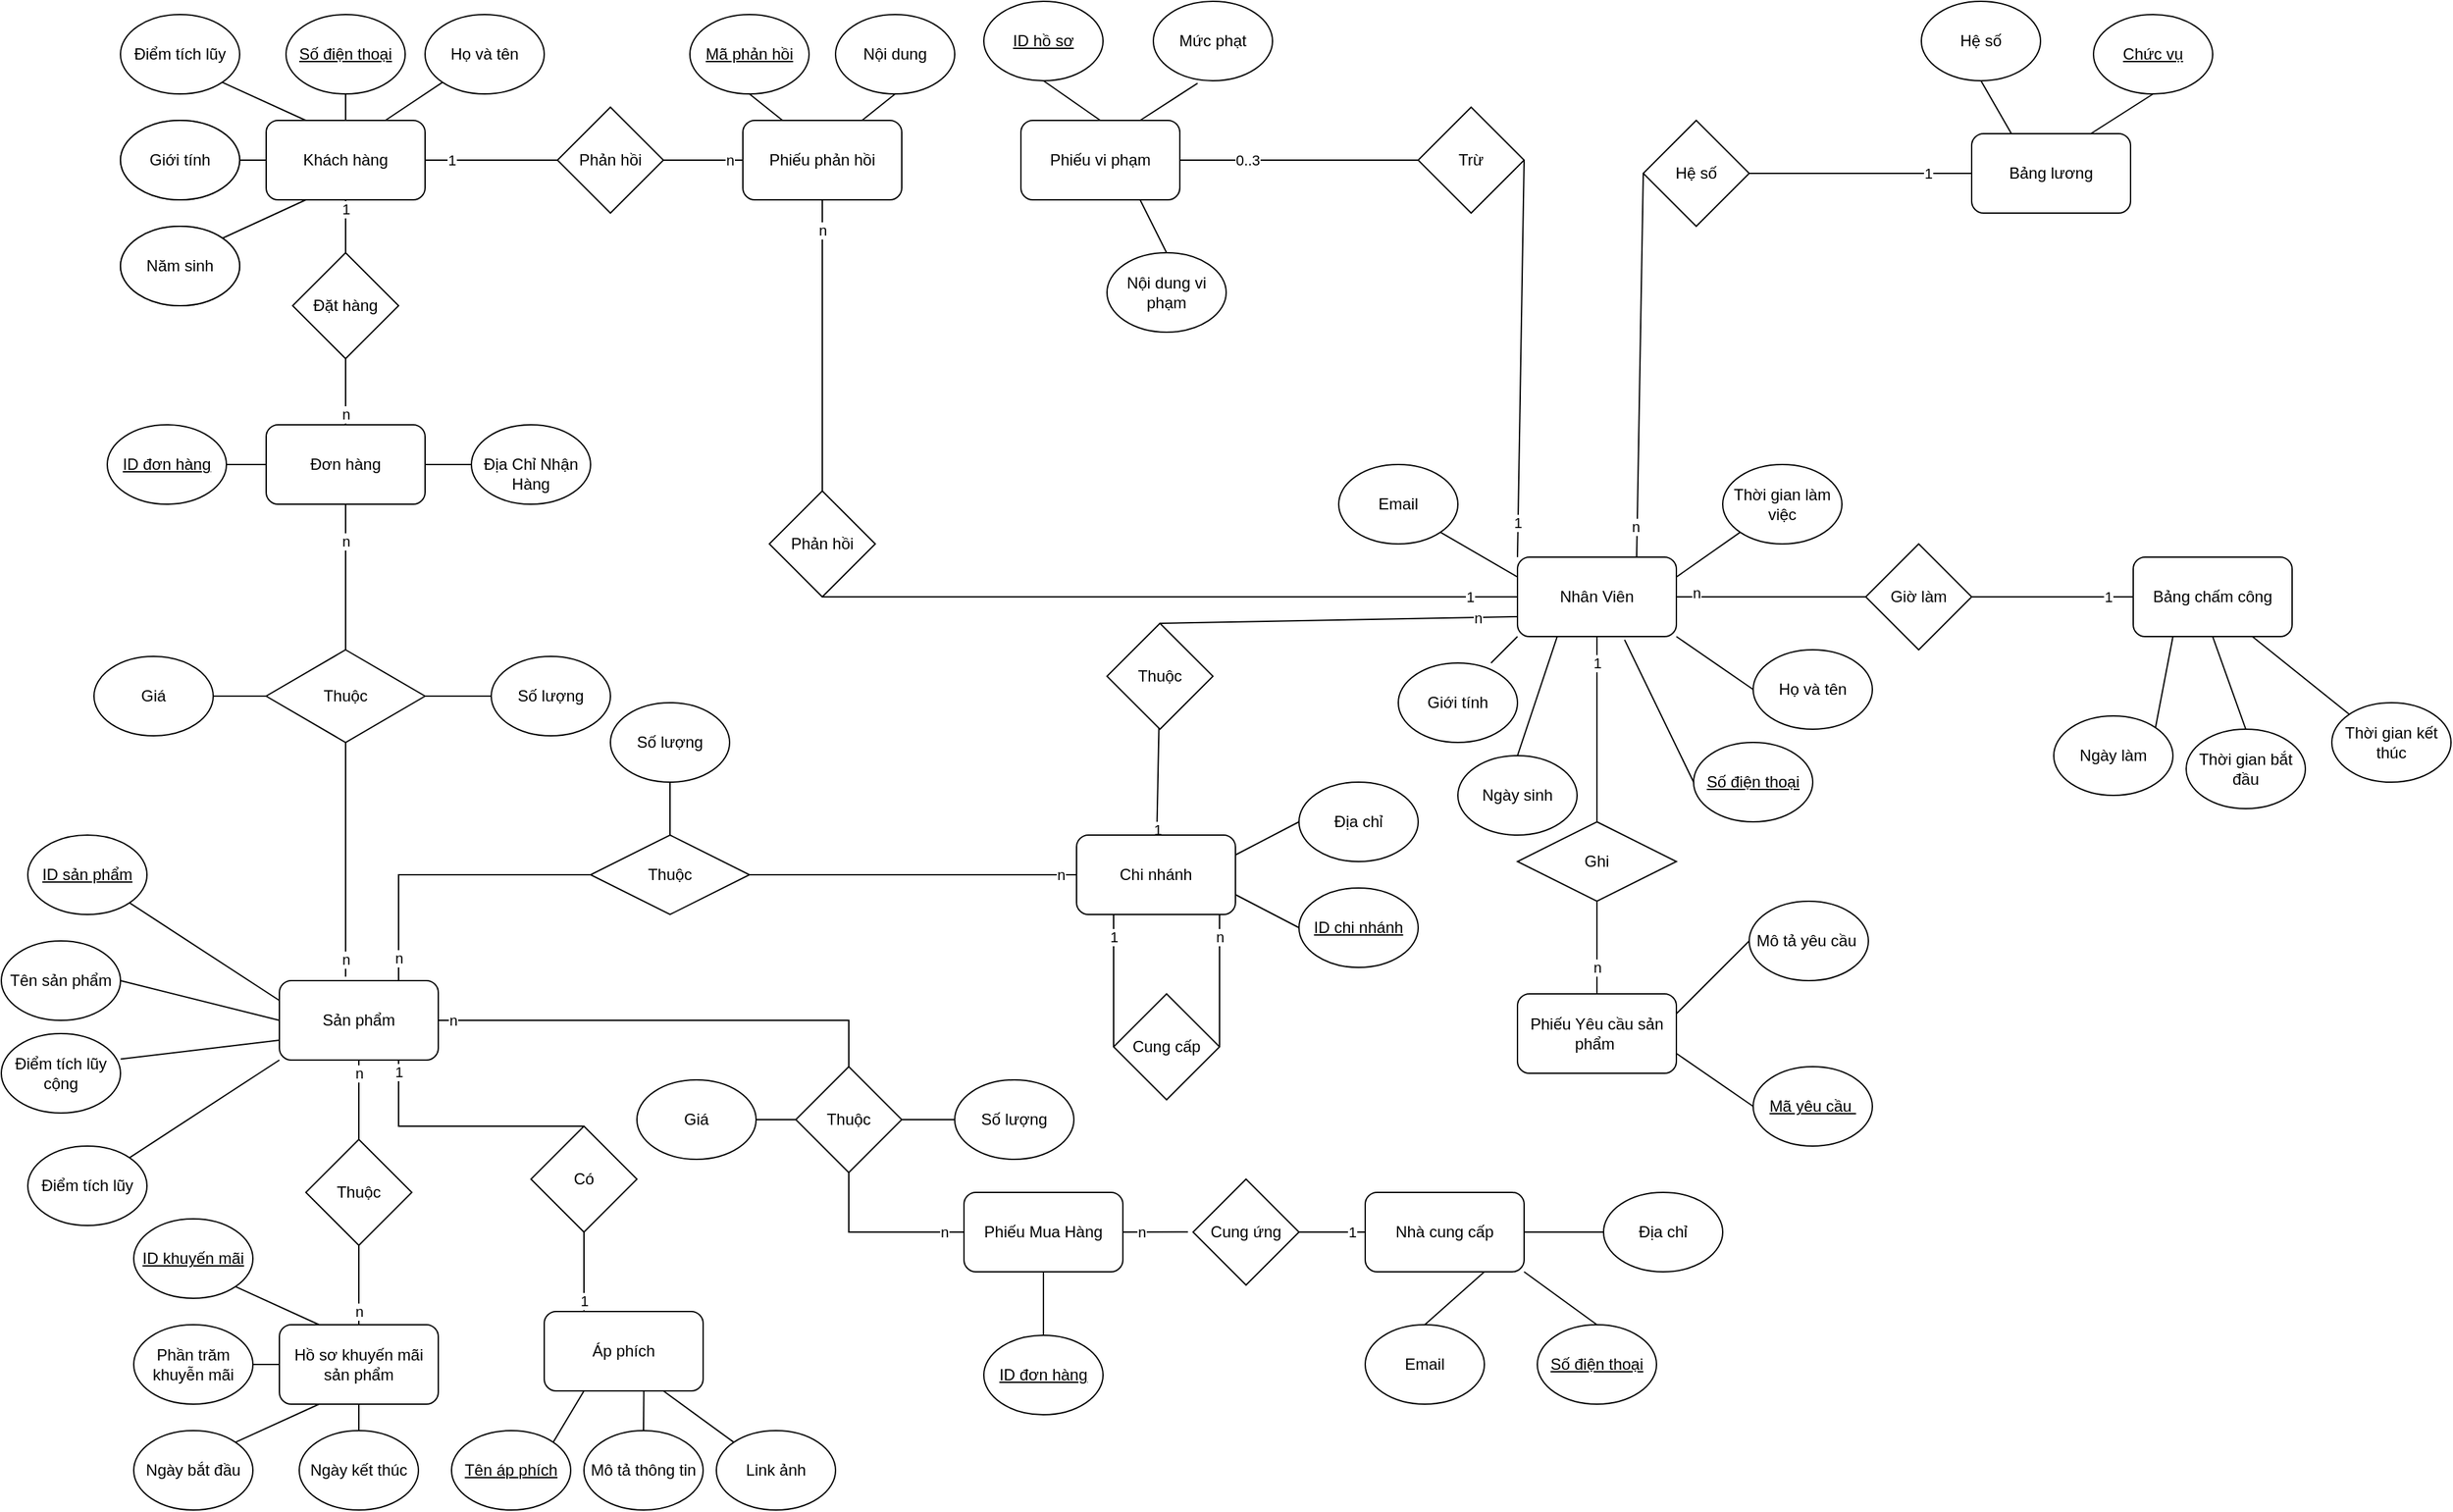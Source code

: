 <mxfile version="21.3.7" type="device">
  <diagram id="R2lEEEUBdFMjLlhIrx00" name="Page-1">
    <mxGraphModel dx="2309" dy="-40" grid="0" gridSize="10" guides="1" tooltips="1" connect="1" arrows="0" fold="1" page="0" pageScale="1" pageWidth="850" pageHeight="1100" math="0" shadow="0" extFonts="Permanent Marker^https://fonts.googleapis.com/css?family=Permanent+Marker">
      <root>
        <mxCell id="0" />
        <mxCell id="1" parent="0" />
        <mxCell id="guA1UkckhjZy3X7gJ0n--1" value="1" style="rounded=0;orthogonalLoop=1;jettySize=auto;html=1;endArrow=none;endFill=0;entryX=0;entryY=0.5;entryDx=0;entryDy=0;exitX=1;exitY=0.5;exitDx=0;exitDy=0;" parent="1" source="guA1UkckhjZy3X7gJ0n--2" edge="1">
          <mxGeometry x="-0.6" relative="1" as="geometry">
            <mxPoint x="250" y="1400" as="sourcePoint" />
            <mxPoint as="offset" />
            <mxPoint x="340" y="1390" as="targetPoint" />
          </mxGeometry>
        </mxCell>
        <mxCell id="guA1UkckhjZy3X7gJ0n--2" value="Khách hàng" style="rounded=1;whiteSpace=wrap;html=1;" parent="1" vertex="1">
          <mxGeometry x="120" y="1360" width="120" height="60" as="geometry" />
        </mxCell>
        <mxCell id="guA1UkckhjZy3X7gJ0n--3" style="rounded=0;orthogonalLoop=1;jettySize=auto;html=1;exitX=0.5;exitY=1;exitDx=0;exitDy=0;entryX=0.5;entryY=0;entryDx=0;entryDy=0;endArrow=none;endFill=0;" parent="1" source="guA1UkckhjZy3X7gJ0n--4" target="guA1UkckhjZy3X7gJ0n--2" edge="1">
          <mxGeometry relative="1" as="geometry" />
        </mxCell>
        <mxCell id="guA1UkckhjZy3X7gJ0n--4" value="&lt;u&gt;Số điện thoại&lt;/u&gt;" style="ellipse;whiteSpace=wrap;html=1;" parent="1" vertex="1">
          <mxGeometry x="135" y="1280" width="90" height="60" as="geometry" />
        </mxCell>
        <mxCell id="guA1UkckhjZy3X7gJ0n--5" style="rounded=0;orthogonalLoop=1;jettySize=auto;html=1;exitX=1;exitY=1;exitDx=0;exitDy=0;entryX=0.25;entryY=0;entryDx=0;entryDy=0;endArrow=none;endFill=0;" parent="1" source="guA1UkckhjZy3X7gJ0n--6" target="guA1UkckhjZy3X7gJ0n--2" edge="1">
          <mxGeometry relative="1" as="geometry" />
        </mxCell>
        <mxCell id="guA1UkckhjZy3X7gJ0n--6" value="Điểm tích lũy" style="ellipse;whiteSpace=wrap;html=1;" parent="1" vertex="1">
          <mxGeometry x="10" y="1280" width="90" height="60" as="geometry" />
        </mxCell>
        <mxCell id="guA1UkckhjZy3X7gJ0n--7" value="" style="ellipse;whiteSpace=wrap;html=1;" parent="1" vertex="1">
          <mxGeometry x="10" y="1440" width="90" height="60" as="geometry" />
        </mxCell>
        <mxCell id="guA1UkckhjZy3X7gJ0n--8" value="" style="ellipse;whiteSpace=wrap;html=1;" parent="1" vertex="1">
          <mxGeometry x="10" y="1360" width="90" height="60" as="geometry" />
        </mxCell>
        <mxCell id="guA1UkckhjZy3X7gJ0n--9" style="rounded=0;orthogonalLoop=1;jettySize=auto;html=1;exitX=0;exitY=1;exitDx=0;exitDy=0;entryX=0.75;entryY=0;entryDx=0;entryDy=0;endArrow=none;endFill=0;" parent="1" source="guA1UkckhjZy3X7gJ0n--10" target="guA1UkckhjZy3X7gJ0n--2" edge="1">
          <mxGeometry relative="1" as="geometry" />
        </mxCell>
        <mxCell id="guA1UkckhjZy3X7gJ0n--10" value="Họ và tên" style="ellipse;whiteSpace=wrap;html=1;" parent="1" vertex="1">
          <mxGeometry x="240" y="1280" width="90" height="60" as="geometry" />
        </mxCell>
        <mxCell id="guA1UkckhjZy3X7gJ0n--12" value="Năm sinh" style="ellipse;whiteSpace=wrap;html=1;" parent="1" vertex="1">
          <mxGeometry x="10" y="1440" width="90" height="60" as="geometry" />
        </mxCell>
        <mxCell id="guA1UkckhjZy3X7gJ0n--13" value="Giới tính" style="ellipse;whiteSpace=wrap;html=1;" parent="1" vertex="1">
          <mxGeometry x="10" y="1360" width="90" height="60" as="geometry" />
        </mxCell>
        <mxCell id="guA1UkckhjZy3X7gJ0n--14" value="Đặt hàng" style="rhombus;whiteSpace=wrap;html=1;" parent="1" vertex="1">
          <mxGeometry x="140" y="1460" width="80" height="80" as="geometry" />
        </mxCell>
        <mxCell id="guA1UkckhjZy3X7gJ0n--15" style="rounded=0;orthogonalLoop=1;jettySize=auto;html=1;exitX=1;exitY=0;exitDx=0;exitDy=0;entryX=0.25;entryY=1;entryDx=0;entryDy=0;endArrow=none;endFill=0;" parent="1" edge="1">
          <mxGeometry relative="1" as="geometry">
            <mxPoint x="87" y="1449" as="sourcePoint" />
            <mxPoint x="150" y="1420" as="targetPoint" />
          </mxGeometry>
        </mxCell>
        <mxCell id="guA1UkckhjZy3X7gJ0n--16" style="rounded=0;orthogonalLoop=1;jettySize=auto;html=1;exitX=1;exitY=0.5;exitDx=0;exitDy=0;entryX=0;entryY=0.5;entryDx=0;entryDy=0;endArrow=none;endFill=0;" parent="1" edge="1">
          <mxGeometry relative="1" as="geometry">
            <mxPoint x="100" y="1390" as="sourcePoint" />
            <mxPoint x="120" y="1390" as="targetPoint" />
          </mxGeometry>
        </mxCell>
        <mxCell id="guA1UkckhjZy3X7gJ0n--17" value="1" style="rounded=0;orthogonalLoop=1;jettySize=auto;html=1;endArrow=none;endFill=0;entryX=0.5;entryY=0;entryDx=0;entryDy=0;exitX=0.5;exitY=1;exitDx=0;exitDy=0;" parent="1" source="guA1UkckhjZy3X7gJ0n--2" target="guA1UkckhjZy3X7gJ0n--14" edge="1">
          <mxGeometry x="-0.667" relative="1" as="geometry">
            <mxPoint x="190" y="1440" as="sourcePoint" />
            <mxPoint x="210" y="1510" as="targetPoint" />
            <Array as="points">
              <mxPoint x="180" y="1430" />
            </Array>
            <mxPoint as="offset" />
          </mxGeometry>
        </mxCell>
        <mxCell id="guA1UkckhjZy3X7gJ0n--18" value="Đơn hàng" style="rounded=1;whiteSpace=wrap;html=1;" parent="1" vertex="1">
          <mxGeometry x="120" y="1590" width="120" height="60" as="geometry" />
        </mxCell>
        <mxCell id="guA1UkckhjZy3X7gJ0n--19" style="rounded=0;orthogonalLoop=1;jettySize=auto;html=1;exitX=0;exitY=0.5;exitDx=0;exitDy=0;entryX=1;entryY=0.5;entryDx=0;entryDy=0;endArrow=none;endFill=0;" parent="1" source="guA1UkckhjZy3X7gJ0n--20" target="guA1UkckhjZy3X7gJ0n--18" edge="1">
          <mxGeometry relative="1" as="geometry" />
        </mxCell>
        <mxCell id="guA1UkckhjZy3X7gJ0n--20" value="&lt;br&gt;Địa Chỉ Nhận Hàng" style="ellipse;whiteSpace=wrap;html=1;" parent="1" vertex="1">
          <mxGeometry x="275" y="1590" width="90" height="60" as="geometry" />
        </mxCell>
        <mxCell id="guA1UkckhjZy3X7gJ0n--21" style="rounded=0;orthogonalLoop=1;jettySize=auto;html=1;exitX=1;exitY=0.5;exitDx=0;exitDy=0;entryX=0;entryY=0.5;entryDx=0;entryDy=0;endArrow=none;endFill=0;" parent="1" source="guA1UkckhjZy3X7gJ0n--22" target="guA1UkckhjZy3X7gJ0n--18" edge="1">
          <mxGeometry relative="1" as="geometry" />
        </mxCell>
        <mxCell id="guA1UkckhjZy3X7gJ0n--22" value="&lt;u&gt;ID đơn hàng&lt;/u&gt;" style="ellipse;whiteSpace=wrap;html=1;" parent="1" vertex="1">
          <mxGeometry y="1590" width="90" height="60" as="geometry" />
        </mxCell>
        <mxCell id="guA1UkckhjZy3X7gJ0n--23" value="n" style="rounded=0;orthogonalLoop=1;jettySize=auto;html=1;entryX=0.5;entryY=1;entryDx=0;entryDy=0;exitX=0.5;exitY=0;exitDx=0;exitDy=0;endArrow=none;endFill=0;" parent="1" source="guA1UkckhjZy3X7gJ0n--18" target="guA1UkckhjZy3X7gJ0n--14" edge="1">
          <mxGeometry x="-0.667" relative="1" as="geometry">
            <mxPoint x="180" y="1698.57" as="sourcePoint" />
            <mxPoint x="180" y="1560" as="targetPoint" />
            <mxPoint as="offset" />
          </mxGeometry>
        </mxCell>
        <mxCell id="guA1UkckhjZy3X7gJ0n--108" value="Phản hồi" style="rhombus;whiteSpace=wrap;html=1;" parent="1" vertex="1">
          <mxGeometry x="340" y="1350" width="80" height="80" as="geometry" />
        </mxCell>
        <mxCell id="guA1UkckhjZy3X7gJ0n--109" value="n" style="rounded=0;orthogonalLoop=1;jettySize=auto;html=1;endArrow=none;endFill=0;exitX=0;exitY=0.5;exitDx=0;exitDy=0;entryX=1;entryY=0.5;entryDx=0;entryDy=0;" parent="1" source="guA1UkckhjZy3X7gJ0n--110" target="guA1UkckhjZy3X7gJ0n--108" edge="1">
          <mxGeometry x="-0.667" relative="1" as="geometry">
            <mxPoint x="430" y="1420" as="targetPoint" />
            <mxPoint as="offset" />
          </mxGeometry>
        </mxCell>
        <mxCell id="guA1UkckhjZy3X7gJ0n--110" value="Phiếu phản hồi" style="rounded=1;whiteSpace=wrap;html=1;" parent="1" vertex="1">
          <mxGeometry x="480" y="1360" width="120" height="60" as="geometry" />
        </mxCell>
        <mxCell id="guA1UkckhjZy3X7gJ0n--111" style="rounded=0;orthogonalLoop=1;jettySize=auto;html=1;exitX=0.5;exitY=1;exitDx=0;exitDy=0;entryX=0.25;entryY=0;entryDx=0;entryDy=0;endArrow=none;endFill=0;" parent="1" source="guA1UkckhjZy3X7gJ0n--112" target="guA1UkckhjZy3X7gJ0n--110" edge="1">
          <mxGeometry relative="1" as="geometry" />
        </mxCell>
        <mxCell id="guA1UkckhjZy3X7gJ0n--112" value="&lt;u&gt;Mã phản hồi&lt;/u&gt;" style="ellipse;whiteSpace=wrap;html=1;" parent="1" vertex="1">
          <mxGeometry x="440" y="1280" width="90" height="60" as="geometry" />
        </mxCell>
        <mxCell id="guA1UkckhjZy3X7gJ0n--113" style="rounded=0;orthogonalLoop=1;jettySize=auto;html=1;exitX=0.5;exitY=1;exitDx=0;exitDy=0;entryX=0.75;entryY=0;entryDx=0;entryDy=0;endArrow=none;endFill=0;" parent="1" source="guA1UkckhjZy3X7gJ0n--114" target="guA1UkckhjZy3X7gJ0n--110" edge="1">
          <mxGeometry relative="1" as="geometry" />
        </mxCell>
        <mxCell id="guA1UkckhjZy3X7gJ0n--114" value="Nội dung" style="ellipse;whiteSpace=wrap;html=1;" parent="1" vertex="1">
          <mxGeometry x="550" y="1280" width="90" height="60" as="geometry" />
        </mxCell>
        <mxCell id="guA1UkckhjZy3X7gJ0n--115" value="Phản hồi" style="rhombus;whiteSpace=wrap;html=1;" parent="1" vertex="1">
          <mxGeometry x="500" y="1640" width="80" height="80" as="geometry" />
        </mxCell>
        <mxCell id="guA1UkckhjZy3X7gJ0n--116" value="n" style="rounded=0;orthogonalLoop=1;jettySize=auto;html=1;endArrow=none;endFill=0;entryX=0.5;entryY=0;entryDx=0;entryDy=0;exitX=0.5;exitY=1;exitDx=0;exitDy=0;" parent="1" source="guA1UkckhjZy3X7gJ0n--110" target="guA1UkckhjZy3X7gJ0n--115" edge="1">
          <mxGeometry x="-0.789" relative="1" as="geometry">
            <mxPoint x="600" y="1388.57" as="sourcePoint" />
            <mxPoint x="700" y="1388.57" as="targetPoint" />
            <mxPoint as="offset" />
          </mxGeometry>
        </mxCell>
        <mxCell id="guA1UkckhjZy3X7gJ0n--117" style="rounded=0;orthogonalLoop=1;jettySize=auto;html=1;exitX=0;exitY=0.25;exitDx=0;exitDy=0;entryX=1;entryY=1;entryDx=0;entryDy=0;endArrow=none;endFill=0;" parent="1" source="guA1UkckhjZy3X7gJ0n--122" target="guA1UkckhjZy3X7gJ0n--123" edge="1">
          <mxGeometry relative="1" as="geometry" />
        </mxCell>
        <mxCell id="guA1UkckhjZy3X7gJ0n--118" style="rounded=0;orthogonalLoop=1;jettySize=auto;html=1;exitX=0;exitY=0.5;exitDx=0;exitDy=0;entryX=1;entryY=0.5;entryDx=0;entryDy=0;endArrow=none;endFill=0;" parent="1" source="guA1UkckhjZy3X7gJ0n--122" target="guA1UkckhjZy3X7gJ0n--124" edge="1">
          <mxGeometry relative="1" as="geometry" />
        </mxCell>
        <mxCell id="guA1UkckhjZy3X7gJ0n--119" style="rounded=0;orthogonalLoop=1;jettySize=auto;html=1;exitX=0;exitY=1;exitDx=0;exitDy=0;entryX=1;entryY=0;entryDx=0;entryDy=0;endArrow=none;endFill=0;" parent="1" source="guA1UkckhjZy3X7gJ0n--122" target="guA1UkckhjZy3X7gJ0n--127" edge="1">
          <mxGeometry relative="1" as="geometry" />
        </mxCell>
        <mxCell id="guA1UkckhjZy3X7gJ0n--121" value="n" style="rounded=0;orthogonalLoop=1;jettySize=auto;html=1;exitX=1;exitY=0.5;exitDx=0;exitDy=0;entryX=-0.048;entryY=0.499;entryDx=0;entryDy=0;entryPerimeter=0;endArrow=none;endFill=0;" parent="1" source="guA1UkckhjZy3X7gJ0n--302" target="guA1UkckhjZy3X7gJ0n--160" edge="1">
          <mxGeometry x="-0.471" relative="1" as="geometry">
            <mxPoint x="580" y="2270" as="targetPoint" />
            <Array as="points" />
            <mxPoint x="1" as="offset" />
          </mxGeometry>
        </mxCell>
        <mxCell id="guA1UkckhjZy3X7gJ0n--122" value="Sản phẩm" style="rounded=1;whiteSpace=wrap;html=1;" parent="1" vertex="1">
          <mxGeometry x="130" y="2010" width="120" height="60" as="geometry" />
        </mxCell>
        <mxCell id="guA1UkckhjZy3X7gJ0n--123" value="&lt;u&gt;ID sản phẩm&lt;/u&gt;" style="ellipse;whiteSpace=wrap;html=1;" parent="1" vertex="1">
          <mxGeometry x="-60" y="1900" width="90" height="60" as="geometry" />
        </mxCell>
        <mxCell id="guA1UkckhjZy3X7gJ0n--124" value="Tên sản phẩm" style="ellipse;whiteSpace=wrap;html=1;" parent="1" vertex="1">
          <mxGeometry x="-80" y="1980" width="90" height="60" as="geometry" />
        </mxCell>
        <mxCell id="guA1UkckhjZy3X7gJ0n--125" value="Điểm tích lũy cộng" style="ellipse;whiteSpace=wrap;html=1;" parent="1" vertex="1">
          <mxGeometry x="-80" y="2050" width="90" height="60" as="geometry" />
        </mxCell>
        <mxCell id="guA1UkckhjZy3X7gJ0n--127" value="Điểm tích lũy" style="ellipse;whiteSpace=wrap;html=1;" parent="1" vertex="1">
          <mxGeometry x="-60" y="2135" width="90" height="60" as="geometry" />
        </mxCell>
        <mxCell id="guA1UkckhjZy3X7gJ0n--128" value="Thuộc" style="rhombus;whiteSpace=wrap;html=1;" parent="1" vertex="1">
          <mxGeometry x="150" y="2130" width="80" height="80" as="geometry" />
        </mxCell>
        <mxCell id="guA1UkckhjZy3X7gJ0n--130" value="n" style="rounded=0;orthogonalLoop=1;jettySize=auto;html=1;entryX=0.5;entryY=0;entryDx=0;entryDy=0;endArrow=none;endFill=0;exitX=0.5;exitY=1;exitDx=0;exitDy=0;" parent="1" source="guA1UkckhjZy3X7gJ0n--122" target="guA1UkckhjZy3X7gJ0n--128" edge="1">
          <mxGeometry x="-0.667" relative="1" as="geometry">
            <mxPoint x="200" y="2090" as="sourcePoint" />
            <mxPoint x="190" y="2170" as="targetPoint" />
            <Array as="points">
              <mxPoint x="190" y="2120" />
            </Array>
            <mxPoint as="offset" />
          </mxGeometry>
        </mxCell>
        <mxCell id="guA1UkckhjZy3X7gJ0n--131" value="Áp phích" style="rounded=1;whiteSpace=wrap;html=1;" parent="1" vertex="1">
          <mxGeometry x="330" y="2260" width="120" height="60" as="geometry" />
        </mxCell>
        <mxCell id="guA1UkckhjZy3X7gJ0n--132" style="rounded=0;orthogonalLoop=1;jettySize=auto;html=1;exitX=0.5;exitY=0;exitDx=0;exitDy=0;entryX=0.627;entryY=0.995;entryDx=0;entryDy=0;endArrow=none;endFill=0;entryPerimeter=0;" parent="1" source="guA1UkckhjZy3X7gJ0n--133" target="guA1UkckhjZy3X7gJ0n--131" edge="1">
          <mxGeometry relative="1" as="geometry" />
        </mxCell>
        <mxCell id="guA1UkckhjZy3X7gJ0n--133" value="Mô tả thông tin" style="ellipse;whiteSpace=wrap;html=1;" parent="1" vertex="1">
          <mxGeometry x="360" y="2350" width="90" height="60" as="geometry" />
        </mxCell>
        <mxCell id="guA1UkckhjZy3X7gJ0n--134" style="rounded=0;orthogonalLoop=1;jettySize=auto;html=1;exitX=1;exitY=0;exitDx=0;exitDy=0;endArrow=none;endFill=0;entryX=0.25;entryY=1;entryDx=0;entryDy=0;" parent="1" source="guA1UkckhjZy3X7gJ0n--135" target="guA1UkckhjZy3X7gJ0n--131" edge="1">
          <mxGeometry relative="1" as="geometry">
            <mxPoint x="380" y="2330" as="targetPoint" />
            <Array as="points" />
          </mxGeometry>
        </mxCell>
        <mxCell id="guA1UkckhjZy3X7gJ0n--135" value="&lt;u&gt;Tên áp phích&lt;/u&gt;" style="ellipse;whiteSpace=wrap;html=1;" parent="1" vertex="1">
          <mxGeometry x="260" y="2350" width="90" height="60" as="geometry" />
        </mxCell>
        <mxCell id="guA1UkckhjZy3X7gJ0n--136" style="rounded=0;orthogonalLoop=1;jettySize=auto;html=1;exitX=0;exitY=0;exitDx=0;exitDy=0;endArrow=none;endFill=0;entryX=0.75;entryY=1;entryDx=0;entryDy=0;" parent="1" source="guA1UkckhjZy3X7gJ0n--137" target="guA1UkckhjZy3X7gJ0n--131" edge="1">
          <mxGeometry relative="1" as="geometry">
            <mxPoint x="430" y="2330" as="targetPoint" />
          </mxGeometry>
        </mxCell>
        <mxCell id="guA1UkckhjZy3X7gJ0n--137" value="Link ảnh" style="ellipse;whiteSpace=wrap;html=1;" parent="1" vertex="1">
          <mxGeometry x="460" y="2350" width="90" height="60" as="geometry" />
        </mxCell>
        <mxCell id="guA1UkckhjZy3X7gJ0n--138" style="rounded=0;orthogonalLoop=1;jettySize=auto;html=1;exitX=0.25;exitY=0;exitDx=0;exitDy=0;entryX=1;entryY=1;entryDx=0;entryDy=0;endArrow=none;endFill=0;" parent="1" source="guA1UkckhjZy3X7gJ0n--143" target="guA1UkckhjZy3X7gJ0n--144" edge="1">
          <mxGeometry relative="1" as="geometry" />
        </mxCell>
        <mxCell id="guA1UkckhjZy3X7gJ0n--139" style="rounded=0;orthogonalLoop=1;jettySize=auto;html=1;exitX=0.25;exitY=1;exitDx=0;exitDy=0;entryX=1;entryY=0;entryDx=0;entryDy=0;endArrow=none;endFill=0;" parent="1" source="guA1UkckhjZy3X7gJ0n--143" target="guA1UkckhjZy3X7gJ0n--147" edge="1">
          <mxGeometry relative="1" as="geometry" />
        </mxCell>
        <mxCell id="guA1UkckhjZy3X7gJ0n--140" style="rounded=0;orthogonalLoop=1;jettySize=auto;html=1;exitX=0.5;exitY=1;exitDx=0;exitDy=0;entryX=0.5;entryY=0;entryDx=0;entryDy=0;endArrow=none;endFill=0;" parent="1" source="guA1UkckhjZy3X7gJ0n--143" target="guA1UkckhjZy3X7gJ0n--145" edge="1">
          <mxGeometry relative="1" as="geometry" />
        </mxCell>
        <mxCell id="guA1UkckhjZy3X7gJ0n--141" value="n" style="rounded=0;orthogonalLoop=1;jettySize=auto;html=1;endArrow=none;endFill=0;entryX=0.5;entryY=1;entryDx=0;entryDy=0;exitX=0.5;exitY=0;exitDx=0;exitDy=0;" parent="1" source="guA1UkckhjZy3X7gJ0n--143" target="guA1UkckhjZy3X7gJ0n--128" edge="1">
          <mxGeometry x="-0.667" relative="1" as="geometry">
            <mxPoint x="290" y="2240" as="sourcePoint" />
            <mxPoint x="240" y="2230" as="targetPoint" />
            <mxPoint as="offset" />
          </mxGeometry>
        </mxCell>
        <mxCell id="guA1UkckhjZy3X7gJ0n--142" style="rounded=0;orthogonalLoop=1;jettySize=auto;html=1;exitX=0;exitY=0.5;exitDx=0;exitDy=0;endArrow=none;endFill=0;" parent="1" source="guA1UkckhjZy3X7gJ0n--143" target="guA1UkckhjZy3X7gJ0n--146" edge="1">
          <mxGeometry relative="1" as="geometry" />
        </mxCell>
        <mxCell id="guA1UkckhjZy3X7gJ0n--143" value="Hồ sơ khuyến mãi sản phẩm" style="rounded=1;whiteSpace=wrap;html=1;" parent="1" vertex="1">
          <mxGeometry x="130" y="2270" width="120" height="60" as="geometry" />
        </mxCell>
        <mxCell id="guA1UkckhjZy3X7gJ0n--144" value="&lt;u&gt;ID khuyến mãi&lt;/u&gt;" style="ellipse;whiteSpace=wrap;html=1;" parent="1" vertex="1">
          <mxGeometry x="20" y="2190" width="90" height="60" as="geometry" />
        </mxCell>
        <mxCell id="guA1UkckhjZy3X7gJ0n--145" value="Ngày kết thúc" style="ellipse;whiteSpace=wrap;html=1;" parent="1" vertex="1">
          <mxGeometry x="145" y="2350" width="90" height="60" as="geometry" />
        </mxCell>
        <mxCell id="guA1UkckhjZy3X7gJ0n--146" value="Phần trăm khuyễn mãi" style="ellipse;whiteSpace=wrap;html=1;" parent="1" vertex="1">
          <mxGeometry x="20" y="2270" width="90" height="60" as="geometry" />
        </mxCell>
        <mxCell id="guA1UkckhjZy3X7gJ0n--147" value="Ngày bắt đầu" style="ellipse;whiteSpace=wrap;html=1;" parent="1" vertex="1">
          <mxGeometry x="20" y="2350" width="90" height="60" as="geometry" />
        </mxCell>
        <mxCell id="guA1UkckhjZy3X7gJ0n--148" value="1" style="rounded=0;orthogonalLoop=1;jettySize=auto;html=1;endArrow=none;endFill=0;entryX=0.5;entryY=0;entryDx=0;entryDy=0;exitX=0.75;exitY=1;exitDx=0;exitDy=0;" parent="1" source="guA1UkckhjZy3X7gJ0n--122" target="guA1UkckhjZy3X7gJ0n--150" edge="1">
          <mxGeometry x="-0.909" relative="1" as="geometry">
            <mxPoint x="250" y="2070" as="sourcePoint" />
            <Array as="points">
              <mxPoint x="220" y="2120" />
            </Array>
            <mxPoint as="offset" />
          </mxGeometry>
        </mxCell>
        <mxCell id="guA1UkckhjZy3X7gJ0n--149" value="1" style="rounded=0;orthogonalLoop=1;jettySize=auto;html=1;exitX=0.5;exitY=1;exitDx=0;exitDy=0;entryX=0.25;entryY=0;entryDx=0;entryDy=0;endArrow=none;endFill=0;" parent="1" source="guA1UkckhjZy3X7gJ0n--150" target="guA1UkckhjZy3X7gJ0n--131" edge="1">
          <mxGeometry x="0.714" relative="1" as="geometry">
            <mxPoint as="offset" />
          </mxGeometry>
        </mxCell>
        <mxCell id="guA1UkckhjZy3X7gJ0n--150" value="Có" style="rhombus;whiteSpace=wrap;html=1;" parent="1" vertex="1">
          <mxGeometry x="320" y="2120" width="80" height="80" as="geometry" />
        </mxCell>
        <mxCell id="guA1UkckhjZy3X7gJ0n--159" value="1" style="rounded=0;orthogonalLoop=1;jettySize=auto;html=1;exitX=1;exitY=0.5;exitDx=0;exitDy=0;entryX=0;entryY=0.5;entryDx=0;entryDy=0;endArrow=none;endFill=0;" parent="1" source="guA1UkckhjZy3X7gJ0n--160" target="guA1UkckhjZy3X7gJ0n--161" edge="1">
          <mxGeometry x="0.6" relative="1" as="geometry">
            <mxPoint as="offset" />
          </mxGeometry>
        </mxCell>
        <mxCell id="guA1UkckhjZy3X7gJ0n--160" value="Cung ứng" style="rhombus;whiteSpace=wrap;html=1;" parent="1" vertex="1">
          <mxGeometry x="820" y="2160" width="80" height="80" as="geometry" />
        </mxCell>
        <mxCell id="guA1UkckhjZy3X7gJ0n--161" value="Nhà cung cấp" style="rounded=1;whiteSpace=wrap;html=1;" parent="1" vertex="1">
          <mxGeometry x="950" y="2170" width="120" height="60" as="geometry" />
        </mxCell>
        <mxCell id="guA1UkckhjZy3X7gJ0n--162" value="&lt;u&gt;Số điện thoại&lt;/u&gt;" style="ellipse;whiteSpace=wrap;html=1;" parent="1" vertex="1">
          <mxGeometry x="1080" y="2270" width="90" height="60" as="geometry" />
        </mxCell>
        <mxCell id="guA1UkckhjZy3X7gJ0n--163" value="Email" style="ellipse;whiteSpace=wrap;html=1;" parent="1" vertex="1">
          <mxGeometry x="950" y="2270" width="90" height="60" as="geometry" />
        </mxCell>
        <mxCell id="guA1UkckhjZy3X7gJ0n--164" value="Địa chỉ" style="ellipse;whiteSpace=wrap;html=1;" parent="1" vertex="1">
          <mxGeometry x="1130" y="2170" width="90" height="60" as="geometry" />
        </mxCell>
        <mxCell id="guA1UkckhjZy3X7gJ0n--168" value="" style="endArrow=none;html=1;rounded=0;exitX=0.75;exitY=1;exitDx=0;exitDy=0;entryX=0.5;entryY=0;entryDx=0;entryDy=0;" parent="1" source="guA1UkckhjZy3X7gJ0n--161" target="guA1UkckhjZy3X7gJ0n--163" edge="1">
          <mxGeometry width="50" height="50" relative="1" as="geometry">
            <mxPoint x="880" y="2170" as="sourcePoint" />
            <mxPoint x="830" y="2280" as="targetPoint" />
          </mxGeometry>
        </mxCell>
        <mxCell id="guA1UkckhjZy3X7gJ0n--169" value="" style="endArrow=none;html=1;rounded=0;exitX=1;exitY=0.5;exitDx=0;exitDy=0;entryX=0;entryY=0.5;entryDx=0;entryDy=0;" parent="1" source="guA1UkckhjZy3X7gJ0n--161" target="guA1UkckhjZy3X7gJ0n--164" edge="1">
          <mxGeometry width="50" height="50" relative="1" as="geometry">
            <mxPoint x="890" y="2240" as="sourcePoint" />
            <mxPoint x="950" y="2200" as="targetPoint" />
          </mxGeometry>
        </mxCell>
        <mxCell id="guA1UkckhjZy3X7gJ0n--170" value="" style="endArrow=none;html=1;rounded=0;exitX=0.5;exitY=0;exitDx=0;exitDy=0;entryX=1;entryY=1;entryDx=0;entryDy=0;" parent="1" source="guA1UkckhjZy3X7gJ0n--162" target="guA1UkckhjZy3X7gJ0n--161" edge="1">
          <mxGeometry width="50" height="50" relative="1" as="geometry">
            <mxPoint x="940" y="2230" as="sourcePoint" />
            <mxPoint x="990" y="2180" as="targetPoint" />
          </mxGeometry>
        </mxCell>
        <mxCell id="guA1UkckhjZy3X7gJ0n--234" value="n" style="rounded=0;orthogonalLoop=1;jettySize=auto;html=1;endArrow=none;endFill=0;entryX=0.5;entryY=0;entryDx=0;entryDy=0;exitX=0;exitY=0.75;exitDx=0;exitDy=0;" parent="1" source="guA1UkckhjZy3X7gJ0n--235" target="guA1UkckhjZy3X7gJ0n--277" edge="1">
          <mxGeometry x="-0.778" relative="1" as="geometry">
            <mxPoint x="1093" y="2010" as="targetPoint" />
            <mxPoint x="1060" y="1800" as="sourcePoint" />
            <mxPoint as="offset" />
          </mxGeometry>
        </mxCell>
        <mxCell id="guA1UkckhjZy3X7gJ0n--235" value="Nhân Viên" style="rounded=1;whiteSpace=wrap;html=1;" parent="1" vertex="1">
          <mxGeometry x="1065" y="1690" width="120" height="60" as="geometry" />
        </mxCell>
        <mxCell id="guA1UkckhjZy3X7gJ0n--236" value="&lt;u&gt;Số điện thoại&lt;/u&gt;" style="ellipse;whiteSpace=wrap;html=1;" parent="1" vertex="1">
          <mxGeometry x="1198" y="1830" width="90" height="60" as="geometry" />
        </mxCell>
        <mxCell id="guA1UkckhjZy3X7gJ0n--237" value="Họ và tên" style="ellipse;whiteSpace=wrap;html=1;" parent="1" vertex="1">
          <mxGeometry x="1243" y="1760" width="90" height="60" as="geometry" />
        </mxCell>
        <mxCell id="guA1UkckhjZy3X7gJ0n--238" value="Giới tính" style="ellipse;whiteSpace=wrap;html=1;" parent="1" vertex="1">
          <mxGeometry x="975" y="1770" width="90" height="60" as="geometry" />
        </mxCell>
        <mxCell id="guA1UkckhjZy3X7gJ0n--239" style="rounded=0;orthogonalLoop=1;jettySize=auto;html=1;entryX=0.25;entryY=1;entryDx=0;entryDy=0;endArrow=none;endFill=0;exitX=0.5;exitY=0;exitDx=0;exitDy=0;" parent="1" source="guA1UkckhjZy3X7gJ0n--240" target="guA1UkckhjZy3X7gJ0n--235" edge="1">
          <mxGeometry relative="1" as="geometry">
            <mxPoint x="1140" y="1890" as="sourcePoint" />
          </mxGeometry>
        </mxCell>
        <mxCell id="guA1UkckhjZy3X7gJ0n--240" value="Ngày sinh" style="ellipse;whiteSpace=wrap;html=1;" parent="1" vertex="1">
          <mxGeometry x="1020" y="1840" width="90" height="60" as="geometry" />
        </mxCell>
        <mxCell id="guA1UkckhjZy3X7gJ0n--241" value="Bảng chấm công" style="rounded=1;whiteSpace=wrap;html=1;" parent="1" vertex="1">
          <mxGeometry x="1530" y="1690" width="120" height="60" as="geometry" />
        </mxCell>
        <mxCell id="guA1UkckhjZy3X7gJ0n--242" style="rounded=0;orthogonalLoop=1;jettySize=auto;html=1;exitX=0.5;exitY=0;exitDx=0;exitDy=0;entryX=0.5;entryY=1;entryDx=0;entryDy=0;endArrow=none;endFill=0;" parent="1" source="guA1UkckhjZy3X7gJ0n--243" target="guA1UkckhjZy3X7gJ0n--241" edge="1">
          <mxGeometry relative="1" as="geometry" />
        </mxCell>
        <mxCell id="guA1UkckhjZy3X7gJ0n--243" value="Thời gian bắt đầu" style="ellipse;whiteSpace=wrap;html=1;" parent="1" vertex="1">
          <mxGeometry x="1570" y="1820" width="90" height="60" as="geometry" />
        </mxCell>
        <mxCell id="guA1UkckhjZy3X7gJ0n--244" style="rounded=0;orthogonalLoop=1;jettySize=auto;html=1;exitX=1;exitY=0;exitDx=0;exitDy=0;entryX=0.25;entryY=1;entryDx=0;entryDy=0;endArrow=none;endFill=0;" parent="1" source="guA1UkckhjZy3X7gJ0n--245" target="guA1UkckhjZy3X7gJ0n--241" edge="1">
          <mxGeometry relative="1" as="geometry" />
        </mxCell>
        <mxCell id="guA1UkckhjZy3X7gJ0n--245" value="Ngày làm" style="ellipse;whiteSpace=wrap;html=1;" parent="1" vertex="1">
          <mxGeometry x="1470" y="1810" width="90" height="60" as="geometry" />
        </mxCell>
        <mxCell id="guA1UkckhjZy3X7gJ0n--246" style="rounded=0;orthogonalLoop=1;jettySize=auto;html=1;exitX=0;exitY=0;exitDx=0;exitDy=0;entryX=0.75;entryY=1;entryDx=0;entryDy=0;endArrow=none;endFill=0;" parent="1" source="guA1UkckhjZy3X7gJ0n--247" target="guA1UkckhjZy3X7gJ0n--241" edge="1">
          <mxGeometry relative="1" as="geometry" />
        </mxCell>
        <mxCell id="guA1UkckhjZy3X7gJ0n--247" value="Thời gian kết thúc" style="ellipse;whiteSpace=wrap;html=1;" parent="1" vertex="1">
          <mxGeometry x="1680" y="1800" width="90" height="60" as="geometry" />
        </mxCell>
        <mxCell id="guA1UkckhjZy3X7gJ0n--251" value="n" style="rounded=0;orthogonalLoop=1;jettySize=auto;html=1;exitX=1;exitY=0.5;exitDx=0;exitDy=0;entryX=0;entryY=0.5;entryDx=0;entryDy=0;endArrow=none;endFill=0;" parent="1" source="guA1UkckhjZy3X7gJ0n--235" target="guA1UkckhjZy3X7gJ0n--259" edge="1">
          <mxGeometry x="-0.792" y="3" relative="1" as="geometry">
            <mxPoint as="offset" />
            <mxPoint x="1110" y="1420" as="sourcePoint" />
          </mxGeometry>
        </mxCell>
        <mxCell id="guA1UkckhjZy3X7gJ0n--252" value="1" style="rounded=0;orthogonalLoop=1;jettySize=auto;html=1;entryX=1;entryY=0.5;entryDx=0;entryDy=0;endArrow=none;endFill=0;exitX=0;exitY=0;exitDx=0;exitDy=0;" parent="1" source="guA1UkckhjZy3X7gJ0n--235" target="guA1UkckhjZy3X7gJ0n--275" edge="1">
          <mxGeometry x="-0.827" relative="1" as="geometry">
            <mxPoint x="1020" y="1511.353" as="targetPoint" />
            <mxPoint as="offset" />
            <mxPoint x="1030" y="1750" as="sourcePoint" />
            <Array as="points" />
          </mxGeometry>
        </mxCell>
        <mxCell id="guA1UkckhjZy3X7gJ0n--258" value="1" style="rounded=0;orthogonalLoop=1;jettySize=auto;html=1;exitX=1;exitY=0.5;exitDx=0;exitDy=0;entryX=0;entryY=0.5;entryDx=0;entryDy=0;endArrow=none;endFill=0;" parent="1" source="guA1UkckhjZy3X7gJ0n--259" target="guA1UkckhjZy3X7gJ0n--241" edge="1">
          <mxGeometry x="0.687" relative="1" as="geometry">
            <mxPoint as="offset" />
          </mxGeometry>
        </mxCell>
        <mxCell id="guA1UkckhjZy3X7gJ0n--259" value="Giờ làm" style="rhombus;whiteSpace=wrap;html=1;" parent="1" vertex="1">
          <mxGeometry x="1328" y="1680" width="80" height="80" as="geometry" />
        </mxCell>
        <mxCell id="guA1UkckhjZy3X7gJ0n--260" value="Phiếu vi phạm" style="rounded=1;whiteSpace=wrap;html=1;" parent="1" vertex="1">
          <mxGeometry x="690" y="1360" width="120" height="60" as="geometry" />
        </mxCell>
        <mxCell id="guA1UkckhjZy3X7gJ0n--261" value="n" style="rounded=0;orthogonalLoop=1;jettySize=auto;html=1;exitX=0;exitY=0.5;exitDx=0;exitDy=0;endArrow=none;endFill=0;entryX=0.75;entryY=0;entryDx=0;entryDy=0;" parent="1" source="guA1UkckhjZy3X7gJ0n--262" target="guA1UkckhjZy3X7gJ0n--235" edge="1">
          <mxGeometry x="0.842" y="-1" relative="1" as="geometry">
            <mxPoint x="1140" y="1390" as="targetPoint" />
            <mxPoint as="offset" />
          </mxGeometry>
        </mxCell>
        <mxCell id="guA1UkckhjZy3X7gJ0n--262" value="Hệ số" style="rhombus;whiteSpace=wrap;html=1;" parent="1" vertex="1">
          <mxGeometry x="1160" y="1360" width="80" height="80" as="geometry" />
        </mxCell>
        <mxCell id="guA1UkckhjZy3X7gJ0n--263" value="Bảng lương" style="rounded=1;whiteSpace=wrap;html=1;" parent="1" vertex="1">
          <mxGeometry x="1408" y="1370" width="120" height="60" as="geometry" />
        </mxCell>
        <mxCell id="guA1UkckhjZy3X7gJ0n--264" style="rounded=0;orthogonalLoop=1;jettySize=auto;html=1;exitX=0.5;exitY=1;exitDx=0;exitDy=0;entryX=0.25;entryY=0;entryDx=0;entryDy=0;endArrow=none;endFill=0;" parent="1" source="guA1UkckhjZy3X7gJ0n--265" target="guA1UkckhjZy3X7gJ0n--263" edge="1">
          <mxGeometry relative="1" as="geometry">
            <mxPoint x="1456.916" y="1462.149" as="sourcePoint" />
          </mxGeometry>
        </mxCell>
        <mxCell id="guA1UkckhjZy3X7gJ0n--265" value="Hệ số" style="ellipse;whiteSpace=wrap;html=1;" parent="1" vertex="1">
          <mxGeometry x="1370" y="1270" width="90" height="60" as="geometry" />
        </mxCell>
        <mxCell id="guA1UkckhjZy3X7gJ0n--266" style="rounded=0;orthogonalLoop=1;jettySize=auto;html=1;exitX=0.5;exitY=1;exitDx=0;exitDy=0;entryX=0.75;entryY=0;entryDx=0;entryDy=0;endArrow=none;endFill=0;" parent="1" source="guA1UkckhjZy3X7gJ0n--267" target="guA1UkckhjZy3X7gJ0n--263" edge="1">
          <mxGeometry relative="1" as="geometry">
            <mxPoint x="1528.084" y="1462.149" as="sourcePoint" />
          </mxGeometry>
        </mxCell>
        <mxCell id="guA1UkckhjZy3X7gJ0n--267" value="&lt;u&gt;Chức vụ&lt;/u&gt;" style="ellipse;whiteSpace=wrap;html=1;" parent="1" vertex="1">
          <mxGeometry x="1500" y="1280" width="90" height="60" as="geometry" />
        </mxCell>
        <mxCell id="guA1UkckhjZy3X7gJ0n--268" value="Nội dung vi phạm" style="ellipse;whiteSpace=wrap;html=1;" parent="1" vertex="1">
          <mxGeometry x="755" y="1460" width="90" height="60" as="geometry" />
        </mxCell>
        <mxCell id="guA1UkckhjZy3X7gJ0n--269" value="&lt;u&gt;ID hồ sơ&lt;/u&gt;" style="ellipse;whiteSpace=wrap;html=1;" parent="1" vertex="1">
          <mxGeometry x="662" y="1270" width="90" height="60" as="geometry" />
        </mxCell>
        <mxCell id="guA1UkckhjZy3X7gJ0n--270" style="rounded=0;orthogonalLoop=1;jettySize=auto;html=1;exitX=0;exitY=1;exitDx=0;exitDy=0;entryX=1;entryY=0.25;entryDx=0;entryDy=0;endArrow=none;endFill=0;" parent="1" source="guA1UkckhjZy3X7gJ0n--271" target="guA1UkckhjZy3X7gJ0n--235" edge="1">
          <mxGeometry relative="1" as="geometry" />
        </mxCell>
        <mxCell id="guA1UkckhjZy3X7gJ0n--271" value="Thời gian làm việc" style="ellipse;whiteSpace=wrap;html=1;" parent="1" vertex="1">
          <mxGeometry x="1220" y="1620" width="90" height="60" as="geometry" />
        </mxCell>
        <mxCell id="guA1UkckhjZy3X7gJ0n--272" style="rounded=0;orthogonalLoop=1;jettySize=auto;html=1;exitX=1;exitY=1;exitDx=0;exitDy=0;endArrow=none;endFill=0;entryX=0;entryY=0.25;entryDx=0;entryDy=0;" parent="1" source="guA1UkckhjZy3X7gJ0n--273" target="guA1UkckhjZy3X7gJ0n--235" edge="1">
          <mxGeometry relative="1" as="geometry">
            <mxPoint x="1150" y="1780" as="targetPoint" />
          </mxGeometry>
        </mxCell>
        <mxCell id="guA1UkckhjZy3X7gJ0n--273" value="Email" style="ellipse;whiteSpace=wrap;html=1;" parent="1" vertex="1">
          <mxGeometry x="930" y="1620" width="90" height="60" as="geometry" />
        </mxCell>
        <mxCell id="guA1UkckhjZy3X7gJ0n--274" value="0..3" style="rounded=0;orthogonalLoop=1;jettySize=auto;html=1;entryX=1;entryY=0.5;entryDx=0;entryDy=0;endArrow=none;endFill=0;" parent="1" source="guA1UkckhjZy3X7gJ0n--275" target="guA1UkckhjZy3X7gJ0n--260" edge="1">
          <mxGeometry x="0.431" relative="1" as="geometry">
            <mxPoint as="offset" />
          </mxGeometry>
        </mxCell>
        <mxCell id="guA1UkckhjZy3X7gJ0n--275" value="Trừ" style="rhombus;whiteSpace=wrap;html=1;" parent="1" vertex="1">
          <mxGeometry x="990" y="1350" width="80" height="80" as="geometry" />
        </mxCell>
        <mxCell id="guA1UkckhjZy3X7gJ0n--276" value="1" style="rounded=0;orthogonalLoop=1;jettySize=auto;html=1;endArrow=none;endFill=0;" parent="1" source="guA1UkckhjZy3X7gJ0n--277" target="guA1UkckhjZy3X7gJ0n--279" edge="1">
          <mxGeometry x="0.905" relative="1" as="geometry">
            <mxPoint as="offset" />
          </mxGeometry>
        </mxCell>
        <mxCell id="guA1UkckhjZy3X7gJ0n--277" value="Thuộc" style="rhombus;whiteSpace=wrap;html=1;" parent="1" vertex="1">
          <mxGeometry x="755" y="1740" width="80" height="80" as="geometry" />
        </mxCell>
        <mxCell id="guA1UkckhjZy3X7gJ0n--278" value="n" style="rounded=0;orthogonalLoop=1;jettySize=auto;html=1;entryX=1;entryY=0.5;entryDx=0;entryDy=0;endArrow=none;endFill=0;" parent="1" target="guA1UkckhjZy3X7gJ0n--285" edge="1">
          <mxGeometry x="-0.667" relative="1" as="geometry">
            <mxPoint x="840" y="1960" as="sourcePoint" />
            <mxPoint as="offset" />
          </mxGeometry>
        </mxCell>
        <mxCell id="guA1UkckhjZy3X7gJ0n--279" value="Chi nhánh" style="rounded=1;whiteSpace=wrap;html=1;" parent="1" vertex="1">
          <mxGeometry x="732" y="1900" width="120" height="60" as="geometry" />
        </mxCell>
        <mxCell id="guA1UkckhjZy3X7gJ0n--281" value="Địa chỉ" style="ellipse;whiteSpace=wrap;html=1;" parent="1" vertex="1">
          <mxGeometry x="900" y="1860" width="90" height="60" as="geometry" />
        </mxCell>
        <mxCell id="guA1UkckhjZy3X7gJ0n--282" value="&lt;u&gt;ID chi nhánh&lt;/u&gt;" style="ellipse;whiteSpace=wrap;html=1;" parent="1" vertex="1">
          <mxGeometry x="900" y="1940" width="90" height="60" as="geometry" />
        </mxCell>
        <mxCell id="guA1UkckhjZy3X7gJ0n--284" value="1" style="rounded=0;orthogonalLoop=1;jettySize=auto;html=1;exitX=0;exitY=0.5;exitDx=0;exitDy=0;endArrow=none;endFill=0;" parent="1" source="guA1UkckhjZy3X7gJ0n--285" edge="1">
          <mxGeometry x="0.667" relative="1" as="geometry">
            <mxPoint x="760" y="1960" as="targetPoint" />
            <mxPoint as="offset" />
          </mxGeometry>
        </mxCell>
        <mxCell id="guA1UkckhjZy3X7gJ0n--285" value="Cung cấp" style="rhombus;whiteSpace=wrap;html=1;" parent="1" vertex="1">
          <mxGeometry x="760" y="2020" width="80" height="80" as="geometry" />
        </mxCell>
        <mxCell id="guA1UkckhjZy3X7gJ0n--286" value="" style="endArrow=none;html=1;rounded=0;entryX=0;entryY=1;entryDx=0;entryDy=0;exitX=0.778;exitY=0;exitDx=0;exitDy=0;exitPerimeter=0;" parent="1" source="guA1UkckhjZy3X7gJ0n--238" target="guA1UkckhjZy3X7gJ0n--235" edge="1">
          <mxGeometry width="50" height="50" relative="1" as="geometry">
            <mxPoint x="1160" y="1870" as="sourcePoint" />
            <mxPoint x="1140" y="1820" as="targetPoint" />
          </mxGeometry>
        </mxCell>
        <mxCell id="guA1UkckhjZy3X7gJ0n--287" value="" style="endArrow=none;html=1;rounded=0;exitX=0;exitY=0.5;exitDx=0;exitDy=0;entryX=0.674;entryY=1.041;entryDx=0;entryDy=0;entryPerimeter=0;" parent="1" source="guA1UkckhjZy3X7gJ0n--236" target="guA1UkckhjZy3X7gJ0n--235" edge="1">
          <mxGeometry width="50" height="50" relative="1" as="geometry">
            <mxPoint x="1160" y="1870" as="sourcePoint" />
            <mxPoint x="1140" y="1800" as="targetPoint" />
          </mxGeometry>
        </mxCell>
        <mxCell id="guA1UkckhjZy3X7gJ0n--288" value="" style="endArrow=none;html=1;rounded=0;entryX=0;entryY=0.5;entryDx=0;entryDy=0;exitX=1;exitY=1;exitDx=0;exitDy=0;" parent="1" source="guA1UkckhjZy3X7gJ0n--235" target="guA1UkckhjZy3X7gJ0n--237" edge="1">
          <mxGeometry width="50" height="50" relative="1" as="geometry">
            <mxPoint x="1160" y="1780" as="sourcePoint" />
            <mxPoint x="1210" y="1730" as="targetPoint" />
          </mxGeometry>
        </mxCell>
        <mxCell id="guA1UkckhjZy3X7gJ0n--289" value="1" style="endArrow=none;html=1;rounded=0;exitX=1;exitY=0.5;exitDx=0;exitDy=0;entryX=0;entryY=0.5;entryDx=0;entryDy=0;" parent="1" source="guA1UkckhjZy3X7gJ0n--262" target="guA1UkckhjZy3X7gJ0n--263" edge="1">
          <mxGeometry x="0.6" width="50" height="50" relative="1" as="geometry">
            <mxPoint x="1360" y="1560" as="sourcePoint" />
            <mxPoint x="1430" y="1511" as="targetPoint" />
            <mxPoint as="offset" />
          </mxGeometry>
        </mxCell>
        <mxCell id="guA1UkckhjZy3X7gJ0n--290" value="" style="endArrow=none;html=1;rounded=0;exitX=1;exitY=0.25;exitDx=0;exitDy=0;entryX=0;entryY=0.5;entryDx=0;entryDy=0;" parent="1" source="guA1UkckhjZy3X7gJ0n--279" target="guA1UkckhjZy3X7gJ0n--281" edge="1">
          <mxGeometry width="50" height="50" relative="1" as="geometry">
            <mxPoint x="960" y="1840" as="sourcePoint" />
            <mxPoint x="1010" y="1790" as="targetPoint" />
          </mxGeometry>
        </mxCell>
        <mxCell id="guA1UkckhjZy3X7gJ0n--291" value="" style="endArrow=none;html=1;rounded=0;exitX=0;exitY=0.5;exitDx=0;exitDy=0;entryX=1;entryY=0.75;entryDx=0;entryDy=0;" parent="1" source="guA1UkckhjZy3X7gJ0n--282" target="guA1UkckhjZy3X7gJ0n--279" edge="1">
          <mxGeometry width="50" height="50" relative="1" as="geometry">
            <mxPoint x="960" y="1840" as="sourcePoint" />
            <mxPoint x="1010" y="1790" as="targetPoint" />
          </mxGeometry>
        </mxCell>
        <mxCell id="guA1UkckhjZy3X7gJ0n--292" value="" style="endArrow=none;html=1;rounded=0;entryX=0.75;entryY=0;entryDx=0;entryDy=0;exitX=0.371;exitY=1.032;exitDx=0;exitDy=0;exitPerimeter=0;" parent="1" source="guA1UkckhjZy3X7gJ0n--295" target="guA1UkckhjZy3X7gJ0n--260" edge="1">
          <mxGeometry width="50" height="50" relative="1" as="geometry">
            <mxPoint x="840" y="1300" as="sourcePoint" />
            <mxPoint x="780" y="1350" as="targetPoint" />
          </mxGeometry>
        </mxCell>
        <mxCell id="guA1UkckhjZy3X7gJ0n--293" value="" style="endArrow=none;html=1;rounded=0;entryX=0.75;entryY=1;entryDx=0;entryDy=0;exitX=0.5;exitY=0;exitDx=0;exitDy=0;" parent="1" source="guA1UkckhjZy3X7gJ0n--268" target="guA1UkckhjZy3X7gJ0n--260" edge="1">
          <mxGeometry width="50" height="50" relative="1" as="geometry">
            <mxPoint x="720" y="1600" as="sourcePoint" />
            <mxPoint x="770" y="1550" as="targetPoint" />
          </mxGeometry>
        </mxCell>
        <mxCell id="guA1UkckhjZy3X7gJ0n--294" value="" style="endArrow=none;html=1;rounded=0;entryX=0.5;entryY=1;entryDx=0;entryDy=0;exitX=0.5;exitY=0;exitDx=0;exitDy=0;" parent="1" source="guA1UkckhjZy3X7gJ0n--260" target="guA1UkckhjZy3X7gJ0n--269" edge="1">
          <mxGeometry width="50" height="50" relative="1" as="geometry">
            <mxPoint x="710" y="1520" as="sourcePoint" />
            <mxPoint x="760" y="1470" as="targetPoint" />
          </mxGeometry>
        </mxCell>
        <mxCell id="guA1UkckhjZy3X7gJ0n--295" value="Mức phạt" style="ellipse;whiteSpace=wrap;html=1;" parent="1" vertex="1">
          <mxGeometry x="790" y="1270" width="90" height="60" as="geometry" />
        </mxCell>
        <mxCell id="guA1UkckhjZy3X7gJ0n--301" value="" style="endArrow=none;html=1;rounded=0;entryX=0;entryY=0.75;entryDx=0;entryDy=0;exitX=1.001;exitY=0.32;exitDx=0;exitDy=0;exitPerimeter=0;" parent="1" source="guA1UkckhjZy3X7gJ0n--125" target="guA1UkckhjZy3X7gJ0n--122" edge="1">
          <mxGeometry width="50" height="50" relative="1" as="geometry">
            <mxPoint x="60" y="1910" as="sourcePoint" />
            <mxPoint x="110" y="1860" as="targetPoint" />
          </mxGeometry>
        </mxCell>
        <mxCell id="guA1UkckhjZy3X7gJ0n--310" value="1" style="endArrow=none;html=1;rounded=0;entryX=0;entryY=0.5;entryDx=0;entryDy=0;exitX=0.5;exitY=1;exitDx=0;exitDy=0;" parent="1" source="guA1UkckhjZy3X7gJ0n--115" target="guA1UkckhjZy3X7gJ0n--235" edge="1">
          <mxGeometry x="0.867" width="50" height="50" relative="1" as="geometry">
            <mxPoint x="350" y="1690" as="sourcePoint" />
            <mxPoint x="400" y="1640" as="targetPoint" />
            <mxPoint x="-1" as="offset" />
          </mxGeometry>
        </mxCell>
        <mxCell id="guA1UkckhjZy3X7gJ0n--312" value="Thuộc" style="shape=rhombus;perimeter=rhombusPerimeter;whiteSpace=wrap;html=1;align=center;" parent="1" vertex="1">
          <mxGeometry x="120" y="1760" width="120" height="70" as="geometry" />
        </mxCell>
        <mxCell id="guA1UkckhjZy3X7gJ0n--314" value="n" style="endArrow=none;html=1;rounded=0;entryX=0.5;entryY=1;entryDx=0;entryDy=0;exitX=0.5;exitY=0;exitDx=0;exitDy=0;" parent="1" source="guA1UkckhjZy3X7gJ0n--312" target="guA1UkckhjZy3X7gJ0n--18" edge="1">
          <mxGeometry x="0.5" width="50" height="50" relative="1" as="geometry">
            <mxPoint x="-450" y="1730" as="sourcePoint" />
            <mxPoint x="-400" y="1680" as="targetPoint" />
            <mxPoint as="offset" />
          </mxGeometry>
        </mxCell>
        <mxCell id="guA1UkckhjZy3X7gJ0n--302" value="Phiếu Mua Hàng" style="rounded=1;whiteSpace=wrap;html=1;" parent="1" vertex="1">
          <mxGeometry x="647" y="2170" width="120" height="60" as="geometry" />
        </mxCell>
        <mxCell id="Odg4s1Ha42tbee9Ln_AO-19" value="Thuộc" style="rhombus;whiteSpace=wrap;html=1;" parent="1" vertex="1">
          <mxGeometry x="520" y="2075" width="80" height="80" as="geometry" />
        </mxCell>
        <mxCell id="Odg4s1Ha42tbee9Ln_AO-20" value="n" style="endArrow=none;html=1;rounded=0;entryX=0;entryY=0.5;entryDx=0;entryDy=0;exitX=0.5;exitY=1;exitDx=0;exitDy=0;" parent="1" source="Odg4s1Ha42tbee9Ln_AO-19" target="guA1UkckhjZy3X7gJ0n--302" edge="1">
          <mxGeometry x="0.776" width="50" height="50" relative="1" as="geometry">
            <mxPoint x="360" y="2260" as="sourcePoint" />
            <mxPoint x="410" y="2210" as="targetPoint" />
            <Array as="points">
              <mxPoint x="560" y="2200" />
              <mxPoint x="620" y="2200" />
            </Array>
            <mxPoint as="offset" />
          </mxGeometry>
        </mxCell>
        <mxCell id="Odg4s1Ha42tbee9Ln_AO-31" value="&lt;u&gt;ID đơn hàng&lt;/u&gt;" style="ellipse;whiteSpace=wrap;html=1;" parent="1" vertex="1">
          <mxGeometry x="662" y="2278" width="90" height="60" as="geometry" />
        </mxCell>
        <mxCell id="Odg4s1Ha42tbee9Ln_AO-32" value="" style="endArrow=none;html=1;rounded=0;entryX=0.5;entryY=1;entryDx=0;entryDy=0;exitX=0.5;exitY=0;exitDx=0;exitDy=0;" parent="1" source="Odg4s1Ha42tbee9Ln_AO-31" target="guA1UkckhjZy3X7gJ0n--302" edge="1">
          <mxGeometry width="50" height="50" relative="1" as="geometry">
            <mxPoint x="610" y="2360" as="sourcePoint" />
            <mxPoint x="660" y="2310" as="targetPoint" />
          </mxGeometry>
        </mxCell>
        <mxCell id="lgLvvRisC8RmJ6AgQOgr-2" value="Thuộc" style="shape=rhombus;perimeter=rhombusPerimeter;whiteSpace=wrap;html=1;align=center;" parent="1" vertex="1">
          <mxGeometry x="365" y="1900" width="120" height="60" as="geometry" />
        </mxCell>
        <mxCell id="lgLvvRisC8RmJ6AgQOgr-3" value="n" style="endArrow=none;html=1;rounded=0;entryX=0;entryY=0.5;entryDx=0;entryDy=0;exitX=0.75;exitY=0;exitDx=0;exitDy=0;" parent="1" source="guA1UkckhjZy3X7gJ0n--122" target="lgLvvRisC8RmJ6AgQOgr-2" edge="1">
          <mxGeometry x="-0.846" width="50" height="50" relative="1" as="geometry">
            <mxPoint x="140" y="1990" as="sourcePoint" />
            <mxPoint x="190" y="1940" as="targetPoint" />
            <Array as="points">
              <mxPoint x="220" y="1930" />
            </Array>
            <mxPoint as="offset" />
          </mxGeometry>
        </mxCell>
        <mxCell id="lgLvvRisC8RmJ6AgQOgr-16" value="n" style="endArrow=none;html=1;rounded=0;entryX=0;entryY=0.5;entryDx=0;entryDy=0;" parent="1" source="lgLvvRisC8RmJ6AgQOgr-2" target="guA1UkckhjZy3X7gJ0n--279" edge="1">
          <mxGeometry x="0.903" width="50" height="50" relative="1" as="geometry">
            <mxPoint x="70" y="1840" as="sourcePoint" />
            <mxPoint x="122.5" y="1825" as="targetPoint" />
            <mxPoint as="offset" />
          </mxGeometry>
        </mxCell>
        <mxCell id="p0E77LDXFwCNJYYkCcJ7-1" value="Phiếu Yêu cầu sản phẩm&amp;nbsp;" style="rounded=1;whiteSpace=wrap;html=1;" parent="1" vertex="1">
          <mxGeometry x="1065" y="2020" width="120" height="60" as="geometry" />
        </mxCell>
        <mxCell id="p0E77LDXFwCNJYYkCcJ7-2" value="&lt;u&gt;Mã yêu cầu&amp;nbsp;&lt;/u&gt;" style="ellipse;whiteSpace=wrap;html=1;" parent="1" vertex="1">
          <mxGeometry x="1243" y="2075" width="90" height="60" as="geometry" />
        </mxCell>
        <mxCell id="p0E77LDXFwCNJYYkCcJ7-4" value="Mô tả yêu cầu&amp;nbsp;" style="ellipse;whiteSpace=wrap;html=1;" parent="1" vertex="1">
          <mxGeometry x="1240" y="1950" width="90" height="60" as="geometry" />
        </mxCell>
        <mxCell id="p0E77LDXFwCNJYYkCcJ7-5" value="1" style="endArrow=none;html=1;rounded=0;entryX=0.5;entryY=1;entryDx=0;entryDy=0;" parent="1" source="p0E77LDXFwCNJYYkCcJ7-6" target="guA1UkckhjZy3X7gJ0n--235" edge="1">
          <mxGeometry x="0.714" width="50" height="50" relative="1" as="geometry">
            <mxPoint x="880" y="2060" as="sourcePoint" />
            <mxPoint x="1140" y="1870" as="targetPoint" />
            <mxPoint as="offset" />
          </mxGeometry>
        </mxCell>
        <mxCell id="p0E77LDXFwCNJYYkCcJ7-6" value="Ghi" style="shape=rhombus;perimeter=rhombusPerimeter;whiteSpace=wrap;html=1;align=center;" parent="1" vertex="1">
          <mxGeometry x="1065" y="1890" width="120" height="60" as="geometry" />
        </mxCell>
        <mxCell id="p0E77LDXFwCNJYYkCcJ7-7" value="n" style="endArrow=none;html=1;rounded=0;entryX=0.5;entryY=1;entryDx=0;entryDy=0;" parent="1" source="p0E77LDXFwCNJYYkCcJ7-1" target="p0E77LDXFwCNJYYkCcJ7-6" edge="1">
          <mxGeometry x="-0.429" width="50" height="50" relative="1" as="geometry">
            <mxPoint x="940" y="2060" as="sourcePoint" />
            <mxPoint x="990" y="2010" as="targetPoint" />
            <mxPoint as="offset" />
          </mxGeometry>
        </mxCell>
        <mxCell id="p0E77LDXFwCNJYYkCcJ7-8" value="" style="endArrow=none;html=1;rounded=0;entryX=0;entryY=0.5;entryDx=0;entryDy=0;exitX=1;exitY=0.25;exitDx=0;exitDy=0;" parent="1" source="p0E77LDXFwCNJYYkCcJ7-1" target="p0E77LDXFwCNJYYkCcJ7-4" edge="1">
          <mxGeometry width="50" height="50" relative="1" as="geometry">
            <mxPoint x="1000" y="2150" as="sourcePoint" />
            <mxPoint x="1050" y="2100" as="targetPoint" />
          </mxGeometry>
        </mxCell>
        <mxCell id="p0E77LDXFwCNJYYkCcJ7-9" value="" style="endArrow=none;html=1;rounded=0;entryX=0;entryY=0.5;entryDx=0;entryDy=0;exitX=1;exitY=0.75;exitDx=0;exitDy=0;" parent="1" source="p0E77LDXFwCNJYYkCcJ7-1" target="p0E77LDXFwCNJYYkCcJ7-2" edge="1">
          <mxGeometry width="50" height="50" relative="1" as="geometry">
            <mxPoint x="1100" y="2190" as="sourcePoint" />
            <mxPoint x="1150" y="2140" as="targetPoint" />
          </mxGeometry>
        </mxCell>
        <mxCell id="UIhgjTcvNTItS9vPib_a-1" value="n" style="endArrow=none;html=1;rounded=0;entryX=1;entryY=0.5;entryDx=0;entryDy=0;exitX=0.5;exitY=0;exitDx=0;exitDy=0;" parent="1" source="Odg4s1Ha42tbee9Ln_AO-19" target="guA1UkckhjZy3X7gJ0n--122" edge="1">
          <mxGeometry x="0.939" width="50" height="50" relative="1" as="geometry">
            <mxPoint x="543" y="2046" as="sourcePoint" />
            <mxPoint x="239" y="2060" as="targetPoint" />
            <Array as="points">
              <mxPoint x="560" y="2040" />
            </Array>
            <mxPoint as="offset" />
          </mxGeometry>
        </mxCell>
        <mxCell id="UIhgjTcvNTItS9vPib_a-2" value="n" style="endArrow=none;html=1;rounded=0;entryX=0.5;entryY=1;entryDx=0;entryDy=0;" parent="1" target="guA1UkckhjZy3X7gJ0n--312" edge="1">
          <mxGeometry x="-0.846" width="50" height="50" relative="1" as="geometry">
            <mxPoint x="180" y="2007" as="sourcePoint" />
            <mxPoint x="205" y="1830" as="targetPoint" />
            <Array as="points" />
            <mxPoint as="offset" />
          </mxGeometry>
        </mxCell>
        <mxCell id="rj_YGMVWfnF0d5taTSQr-64" value="Giá" style="ellipse;whiteSpace=wrap;html=1;" parent="1" vertex="1">
          <mxGeometry x="-10" y="1765" width="90" height="60" as="geometry" />
        </mxCell>
        <mxCell id="rj_YGMVWfnF0d5taTSQr-65" value="Số lượng" style="ellipse;whiteSpace=wrap;html=1;" parent="1" vertex="1">
          <mxGeometry x="290" y="1765" width="90" height="60" as="geometry" />
        </mxCell>
        <mxCell id="rj_YGMVWfnF0d5taTSQr-66" value="" style="endArrow=none;html=1;rounded=0;entryX=0;entryY=0.5;entryDx=0;entryDy=0;exitX=1;exitY=0.5;exitDx=0;exitDy=0;" parent="1" source="rj_YGMVWfnF0d5taTSQr-64" target="guA1UkckhjZy3X7gJ0n--312" edge="1">
          <mxGeometry width="50" height="50" relative="1" as="geometry">
            <mxPoint x="-220" y="1960" as="sourcePoint" />
            <mxPoint x="-170" y="1910" as="targetPoint" />
          </mxGeometry>
        </mxCell>
        <mxCell id="rj_YGMVWfnF0d5taTSQr-67" value="" style="endArrow=none;html=1;rounded=0;entryX=0;entryY=0.5;entryDx=0;entryDy=0;exitX=1;exitY=0.5;exitDx=0;exitDy=0;" parent="1" source="guA1UkckhjZy3X7gJ0n--312" target="rj_YGMVWfnF0d5taTSQr-65" edge="1">
          <mxGeometry width="50" height="50" relative="1" as="geometry">
            <mxPoint x="-150" y="1930" as="sourcePoint" />
            <mxPoint x="-100" y="1880" as="targetPoint" />
          </mxGeometry>
        </mxCell>
        <mxCell id="rj_YGMVWfnF0d5taTSQr-68" value="" style="endArrow=none;html=1;rounded=0;entryX=0.5;entryY=0;entryDx=0;entryDy=0;" parent="1" target="lgLvvRisC8RmJ6AgQOgr-2" edge="1">
          <mxGeometry width="50" height="50" relative="1" as="geometry">
            <mxPoint x="425" y="1860" as="sourcePoint" />
            <mxPoint x="-160" y="1950" as="targetPoint" />
          </mxGeometry>
        </mxCell>
        <mxCell id="rj_YGMVWfnF0d5taTSQr-69" value="Số lượng" style="ellipse;whiteSpace=wrap;html=1;" parent="1" vertex="1">
          <mxGeometry x="380" y="1800" width="90" height="60" as="geometry" />
        </mxCell>
        <mxCell id="rj_YGMVWfnF0d5taTSQr-70" value="Giá" style="ellipse;whiteSpace=wrap;html=1;" parent="1" vertex="1">
          <mxGeometry x="400" y="2085" width="90" height="60" as="geometry" />
        </mxCell>
        <mxCell id="rj_YGMVWfnF0d5taTSQr-71" value="Số lượng" style="ellipse;whiteSpace=wrap;html=1;" parent="1" vertex="1">
          <mxGeometry x="640" y="2085" width="90" height="60" as="geometry" />
        </mxCell>
        <mxCell id="rj_YGMVWfnF0d5taTSQr-74" value="" style="endArrow=none;html=1;rounded=0;entryX=0;entryY=0.5;entryDx=0;entryDy=0;exitX=1;exitY=0.5;exitDx=0;exitDy=0;" parent="1" source="rj_YGMVWfnF0d5taTSQr-70" target="Odg4s1Ha42tbee9Ln_AO-19" edge="1">
          <mxGeometry width="50" height="50" relative="1" as="geometry">
            <mxPoint x="200" y="2240" as="sourcePoint" />
            <mxPoint x="250" y="2190" as="targetPoint" />
          </mxGeometry>
        </mxCell>
        <mxCell id="rj_YGMVWfnF0d5taTSQr-75" value="" style="endArrow=none;html=1;rounded=0;entryX=0;entryY=0.5;entryDx=0;entryDy=0;exitX=1;exitY=0.5;exitDx=0;exitDy=0;" parent="1" source="Odg4s1Ha42tbee9Ln_AO-19" target="rj_YGMVWfnF0d5taTSQr-71" edge="1">
          <mxGeometry width="50" height="50" relative="1" as="geometry">
            <mxPoint x="460" y="2240" as="sourcePoint" />
            <mxPoint x="510" y="2190" as="targetPoint" />
          </mxGeometry>
        </mxCell>
      </root>
    </mxGraphModel>
  </diagram>
</mxfile>
